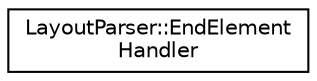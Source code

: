 digraph "Graphical Class Hierarchy"
{
 // INTERACTIVE_SVG=YES
 // LATEX_PDF_SIZE
  edge [fontname="Helvetica",fontsize="10",labelfontname="Helvetica",labelfontsize="10"];
  node [fontname="Helvetica",fontsize="10",shape=record];
  rankdir="LR";
  Node0 [label="LayoutParser::EndElement\lHandler",height=0.2,width=0.4,color="black", fillcolor="white", style="filled",URL="$d6/d3d/class_layout_parser_1_1_end_element_handler.html",tooltip=" "];
}
